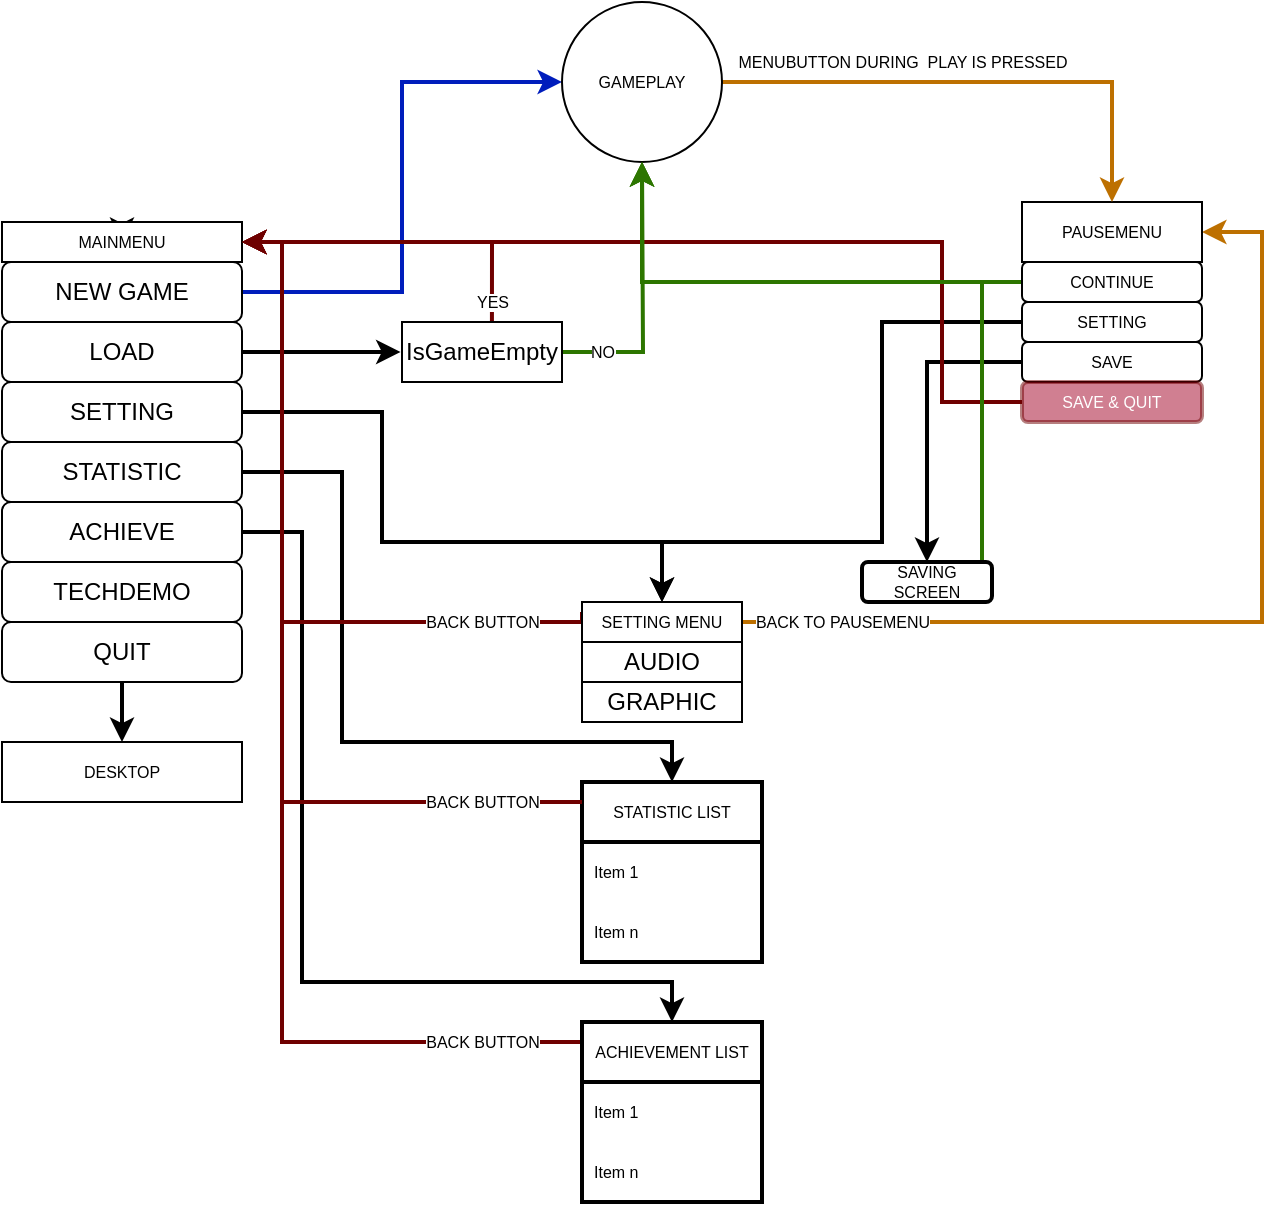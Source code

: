 <mxfile version="20.5.1" type="github">
  <diagram id="prtHgNgQTEPvFCAcTncT" name="Page-1">
    <mxGraphModel dx="652" dy="445" grid="1" gridSize="10" guides="1" tooltips="1" connect="1" arrows="1" fold="1" page="1" pageScale="1" pageWidth="827" pageHeight="1169" math="0" shadow="0">
      <root>
        <mxCell id="0" />
        <mxCell id="1" parent="0" />
        <mxCell id="apJZovQpeUdkxuOFmRe_-32" style="edgeStyle=orthogonalEdgeStyle;rounded=0;jumpSize=9;orthogonalLoop=1;jettySize=auto;html=1;entryX=0;entryY=0.5;entryDx=0;entryDy=0;strokeColor=#001DBC;strokeWidth=2;fontSize=8;fontColor=#000000;fillColor=#0050ef;" parent="1" source="apJZovQpeUdkxuOFmRe_-3" target="apJZovQpeUdkxuOFmRe_-30" edge="1">
          <mxGeometry relative="1" as="geometry" />
        </mxCell>
        <mxCell id="apJZovQpeUdkxuOFmRe_-3" value="NEW GAME" style="rounded=1;whiteSpace=wrap;html=1;" parent="1" vertex="1">
          <mxGeometry x="40" y="170" width="120" height="30" as="geometry" />
        </mxCell>
        <mxCell id="apJZovQpeUdkxuOFmRe_-48" style="edgeStyle=orthogonalEdgeStyle;rounded=0;jumpSize=9;orthogonalLoop=1;jettySize=auto;html=1;exitX=1;exitY=0.5;exitDx=0;exitDy=0;entryX=-0.008;entryY=0.166;entryDx=0;entryDy=0;entryPerimeter=0;strokeColor=default;strokeWidth=2;fontSize=8;fontColor=#000000;" parent="1" source="apJZovQpeUdkxuOFmRe_-4" edge="1">
          <mxGeometry relative="1" as="geometry">
            <mxPoint x="239.28" y="214.94" as="targetPoint" />
          </mxGeometry>
        </mxCell>
        <mxCell id="apJZovQpeUdkxuOFmRe_-4" value="LOAD" style="rounded=1;whiteSpace=wrap;html=1;" parent="1" vertex="1">
          <mxGeometry x="40" y="200" width="120" height="30" as="geometry" />
        </mxCell>
        <mxCell id="apJZovQpeUdkxuOFmRe_-18" style="edgeStyle=orthogonalEdgeStyle;rounded=0;orthogonalLoop=1;jettySize=auto;html=1;entryX=0.125;entryY=0.257;entryDx=0;entryDy=0;entryPerimeter=0;fontColor=#000000;" parent="1" source="apJZovQpeUdkxuOFmRe_-17" target="apJZovQpeUdkxuOFmRe_-16" edge="1">
          <mxGeometry relative="1" as="geometry" />
        </mxCell>
        <mxCell id="apJZovQpeUdkxuOFmRe_-42" style="edgeStyle=orthogonalEdgeStyle;rounded=0;jumpSize=9;orthogonalLoop=1;jettySize=auto;html=1;entryX=0.5;entryY=0;entryDx=0;entryDy=0;strokeColor=default;strokeWidth=2;fontSize=8;fontColor=#000000;" parent="1" source="apJZovQpeUdkxuOFmRe_-5" target="apJZovQpeUdkxuOFmRe_-21" edge="1">
          <mxGeometry relative="1" as="geometry">
            <Array as="points">
              <mxPoint x="230" y="245" />
              <mxPoint x="230" y="310" />
              <mxPoint x="370" y="310" />
            </Array>
          </mxGeometry>
        </mxCell>
        <mxCell id="apJZovQpeUdkxuOFmRe_-5" value="SETTING" style="rounded=1;whiteSpace=wrap;html=1;" parent="1" vertex="1">
          <mxGeometry x="40" y="230" width="120" height="30" as="geometry" />
        </mxCell>
        <mxCell id="apJZovQpeUdkxuOFmRe_-68" style="edgeStyle=orthogonalEdgeStyle;rounded=0;jumpSize=9;orthogonalLoop=1;jettySize=auto;html=1;exitX=1;exitY=0.5;exitDx=0;exitDy=0;entryX=0.5;entryY=0;entryDx=0;entryDy=0;strokeColor=default;strokeWidth=2;fontSize=8;fontColor=#000000;" parent="1" source="apJZovQpeUdkxuOFmRe_-6" target="apJZovQpeUdkxuOFmRe_-60" edge="1">
          <mxGeometry relative="1" as="geometry">
            <Array as="points">
              <mxPoint x="210" y="275" />
              <mxPoint x="210" y="410" />
              <mxPoint x="375" y="410" />
            </Array>
          </mxGeometry>
        </mxCell>
        <mxCell id="apJZovQpeUdkxuOFmRe_-6" value="STATISTIC" style="rounded=1;whiteSpace=wrap;html=1;" parent="1" vertex="1">
          <mxGeometry x="40" y="260" width="120" height="30" as="geometry" />
        </mxCell>
        <mxCell id="apJZovQpeUdkxuOFmRe_-79" style="edgeStyle=orthogonalEdgeStyle;rounded=0;jumpSize=9;orthogonalLoop=1;jettySize=auto;html=1;exitX=1;exitY=0.5;exitDx=0;exitDy=0;entryX=0.5;entryY=0;entryDx=0;entryDy=0;strokeColor=default;strokeWidth=2;fontSize=8;fontColor=#000000;" parent="1" source="apJZovQpeUdkxuOFmRe_-7" target="apJZovQpeUdkxuOFmRe_-74" edge="1">
          <mxGeometry relative="1" as="geometry">
            <Array as="points">
              <mxPoint x="190" y="305" />
              <mxPoint x="190" y="530" />
              <mxPoint x="375" y="530" />
            </Array>
          </mxGeometry>
        </mxCell>
        <mxCell id="apJZovQpeUdkxuOFmRe_-7" value="ACHIEVE" style="rounded=1;whiteSpace=wrap;html=1;" parent="1" vertex="1">
          <mxGeometry x="40" y="290" width="120" height="30" as="geometry" />
        </mxCell>
        <mxCell id="apJZovQpeUdkxuOFmRe_-26" style="edgeStyle=orthogonalEdgeStyle;rounded=0;jumpSize=9;orthogonalLoop=1;jettySize=auto;html=1;strokeColor=default;strokeWidth=2;fontSize=8;fontColor=#000000;entryX=0.5;entryY=0;entryDx=0;entryDy=0;" parent="1" source="apJZovQpeUdkxuOFmRe_-8" target="apJZovQpeUdkxuOFmRe_-27" edge="1">
          <mxGeometry relative="1" as="geometry">
            <mxPoint x="10" y="530" as="targetPoint" />
          </mxGeometry>
        </mxCell>
        <mxCell id="apJZovQpeUdkxuOFmRe_-8" value="QUIT" style="rounded=1;whiteSpace=wrap;html=1;" parent="1" vertex="1">
          <mxGeometry x="40" y="350" width="120" height="30" as="geometry" />
        </mxCell>
        <mxCell id="apJZovQpeUdkxuOFmRe_-49" value="YES" style="edgeStyle=orthogonalEdgeStyle;rounded=0;jumpSize=9;orthogonalLoop=1;jettySize=auto;html=1;entryX=1;entryY=0.5;entryDx=0;entryDy=0;strokeColor=#6F0000;strokeWidth=2;fontSize=8;fontColor=#000000;fillColor=#a20025;" parent="1" target="apJZovQpeUdkxuOFmRe_-24" edge="1">
          <mxGeometry x="-0.879" relative="1" as="geometry">
            <Array as="points">
              <mxPoint x="285" y="160" />
            </Array>
            <mxPoint as="offset" />
            <mxPoint x="284.966" y="200" as="sourcePoint" />
          </mxGeometry>
        </mxCell>
        <mxCell id="apJZovQpeUdkxuOFmRe_-16" value="AUDIO" style="rounded=0;whiteSpace=wrap;html=1;labelBackgroundColor=default;labelBorderColor=none;strokeColor=default;fontColor=#000000;gradientColor=none;" parent="1" vertex="1">
          <mxGeometry x="330" y="360" width="80" height="20" as="geometry" />
        </mxCell>
        <mxCell id="apJZovQpeUdkxuOFmRe_-17" value="GRAPHIC" style="rounded=0;whiteSpace=wrap;html=1;labelBackgroundColor=default;labelBorderColor=none;strokeColor=default;fontColor=#000000;gradientColor=none;" parent="1" vertex="1">
          <mxGeometry x="330" y="380" width="80" height="20" as="geometry" />
        </mxCell>
        <mxCell id="apJZovQpeUdkxuOFmRe_-22" value="BACK BUTTON" style="edgeStyle=orthogonalEdgeStyle;orthogonalLoop=1;jettySize=auto;html=1;exitX=0;exitY=0.25;exitDx=0;exitDy=0;entryX=1;entryY=0.5;entryDx=0;entryDy=0;fontSize=8;fontColor=#000000;rounded=0;strokeWidth=2;fillColor=#a20025;strokeColor=#6F0000;" parent="1" source="apJZovQpeUdkxuOFmRe_-21" target="apJZovQpeUdkxuOFmRe_-24" edge="1">
          <mxGeometry x="-0.699" relative="1" as="geometry">
            <Array as="points">
              <mxPoint x="330" y="350" />
              <mxPoint x="180" y="350" />
              <mxPoint x="180" y="160" />
            </Array>
            <mxPoint as="offset" />
          </mxGeometry>
        </mxCell>
        <mxCell id="apJZovQpeUdkxuOFmRe_-86" value="BACK TO PAUSEMENU" style="edgeStyle=orthogonalEdgeStyle;rounded=0;jumpSize=9;orthogonalLoop=1;jettySize=auto;html=1;entryX=1;entryY=0.5;entryDx=0;entryDy=0;strokeColor=#BD7000;strokeWidth=2;fontSize=8;fontColor=#000000;fillColor=#f0a30a;" parent="1" source="apJZovQpeUdkxuOFmRe_-21" target="apJZovQpeUdkxuOFmRe_-28" edge="1">
          <mxGeometry x="-0.794" relative="1" as="geometry">
            <Array as="points">
              <mxPoint x="670" y="350" />
              <mxPoint x="670" y="155" />
            </Array>
            <mxPoint as="offset" />
          </mxGeometry>
        </mxCell>
        <mxCell id="apJZovQpeUdkxuOFmRe_-21" value="&lt;p style=&quot;line-height: 1.2; font-size: 8px;&quot;&gt;SETTING MENU&lt;/p&gt;" style="rounded=0;whiteSpace=wrap;html=1;labelBackgroundColor=none;labelBorderColor=none;strokeColor=default;fontColor=#000000;gradientColor=none;spacing=0;" parent="1" vertex="1">
          <mxGeometry x="330" y="340" width="80" height="20" as="geometry" />
        </mxCell>
        <mxCell id="apJZovQpeUdkxuOFmRe_-54" style="edgeStyle=orthogonalEdgeStyle;rounded=0;jumpSize=9;orthogonalLoop=1;jettySize=auto;html=1;exitX=0.5;exitY=0;exitDx=0;exitDy=0;strokeColor=default;strokeWidth=2;fontSize=8;fontColor=#000000;" parent="1" source="apJZovQpeUdkxuOFmRe_-24" edge="1">
          <mxGeometry relative="1" as="geometry">
            <mxPoint x="100" y="160" as="targetPoint" />
          </mxGeometry>
        </mxCell>
        <mxCell id="apJZovQpeUdkxuOFmRe_-24" value="MAINMENU" style="rounded=0;whiteSpace=wrap;html=1;labelBackgroundColor=none;labelBorderColor=none;strokeColor=default;fontSize=8;fontColor=#000000;gradientColor=none;" parent="1" vertex="1">
          <mxGeometry x="40" y="150" width="120" height="20" as="geometry" />
        </mxCell>
        <mxCell id="apJZovQpeUdkxuOFmRe_-27" value="DESKTOP" style="rounded=0;whiteSpace=wrap;html=1;labelBackgroundColor=none;labelBorderColor=none;strokeColor=default;fontSize=8;fontColor=#000000;gradientColor=none;" parent="1" vertex="1">
          <mxGeometry x="40" y="410" width="120" height="30" as="geometry" />
        </mxCell>
        <mxCell id="apJZovQpeUdkxuOFmRe_-28" value="PAUSEMENU" style="rounded=0;whiteSpace=wrap;html=1;labelBackgroundColor=none;labelBorderColor=none;strokeColor=default;fontSize=8;fontColor=#000000;gradientColor=none;" parent="1" vertex="1">
          <mxGeometry x="550" y="140" width="90" height="30" as="geometry" />
        </mxCell>
        <mxCell id="apJZovQpeUdkxuOFmRe_-33" value="MENUBUTTON DURING&amp;nbsp; PLAY IS PRESSED" style="edgeStyle=orthogonalEdgeStyle;rounded=0;jumpSize=9;orthogonalLoop=1;jettySize=auto;html=1;exitX=1;exitY=0.5;exitDx=0;exitDy=0;entryX=0.5;entryY=0;entryDx=0;entryDy=0;strokeColor=#BD7000;strokeWidth=2;fontSize=8;fontColor=#000000;fillColor=#f0a30a;" parent="1" source="apJZovQpeUdkxuOFmRe_-30" target="apJZovQpeUdkxuOFmRe_-28" edge="1">
          <mxGeometry x="-0.294" y="10" relative="1" as="geometry">
            <mxPoint as="offset" />
          </mxGeometry>
        </mxCell>
        <mxCell id="apJZovQpeUdkxuOFmRe_-30" value="GAMEPLAY" style="ellipse;whiteSpace=wrap;html=1;aspect=fixed;labelBackgroundColor=none;labelBorderColor=none;strokeColor=default;fontSize=8;fontColor=#000000;gradientColor=none;" parent="1" vertex="1">
          <mxGeometry x="320" y="40" width="80" height="80" as="geometry" />
        </mxCell>
        <mxCell id="apJZovQpeUdkxuOFmRe_-44" style="edgeStyle=orthogonalEdgeStyle;rounded=0;jumpSize=9;orthogonalLoop=1;jettySize=auto;html=1;exitX=0;exitY=0.5;exitDx=0;exitDy=0;strokeColor=#2D7600;strokeWidth=2;fontSize=8;fontColor=#000000;fillColor=#60a917;" parent="1" source="apJZovQpeUdkxuOFmRe_-34" target="apJZovQpeUdkxuOFmRe_-30" edge="1">
          <mxGeometry relative="1" as="geometry" />
        </mxCell>
        <mxCell id="apJZovQpeUdkxuOFmRe_-34" value="CONTINUE" style="rounded=1;whiteSpace=wrap;html=1;labelBackgroundColor=none;labelBorderColor=none;strokeColor=default;fontSize=8;fontColor=#000000;gradientColor=none;" parent="1" vertex="1">
          <mxGeometry x="550" y="170" width="90" height="20" as="geometry" />
        </mxCell>
        <mxCell id="apJZovQpeUdkxuOFmRe_-43" style="edgeStyle=orthogonalEdgeStyle;rounded=0;jumpSize=9;orthogonalLoop=1;jettySize=auto;html=1;exitX=0;exitY=0.5;exitDx=0;exitDy=0;entryX=0.5;entryY=0;entryDx=0;entryDy=0;strokeColor=default;strokeWidth=2;fontSize=8;fontColor=#000000;" parent="1" source="apJZovQpeUdkxuOFmRe_-35" target="apJZovQpeUdkxuOFmRe_-21" edge="1">
          <mxGeometry relative="1" as="geometry">
            <Array as="points">
              <mxPoint x="480" y="200" />
              <mxPoint x="480" y="310" />
              <mxPoint x="370" y="310" />
            </Array>
          </mxGeometry>
        </mxCell>
        <mxCell id="apJZovQpeUdkxuOFmRe_-35" value="SETTING" style="rounded=1;whiteSpace=wrap;html=1;labelBackgroundColor=none;labelBorderColor=none;strokeColor=default;fontSize=8;fontColor=#000000;gradientColor=none;" parent="1" vertex="1">
          <mxGeometry x="550" y="190" width="90" height="20" as="geometry" />
        </mxCell>
        <mxCell id="apJZovQpeUdkxuOFmRe_-46" style="edgeStyle=orthogonalEdgeStyle;rounded=0;jumpSize=9;orthogonalLoop=1;jettySize=auto;html=1;strokeColor=default;strokeWidth=2;fontSize=8;fontColor=#000000;" parent="1" source="apJZovQpeUdkxuOFmRe_-36" target="apJZovQpeUdkxuOFmRe_-45" edge="1">
          <mxGeometry relative="1" as="geometry" />
        </mxCell>
        <mxCell id="apJZovQpeUdkxuOFmRe_-36" value="SAVE" style="rounded=1;whiteSpace=wrap;html=1;labelBackgroundColor=none;labelBorderColor=none;strokeColor=default;fontSize=8;fontColor=#000000;gradientColor=none;" parent="1" vertex="1">
          <mxGeometry x="550" y="210" width="90" height="20" as="geometry" />
        </mxCell>
        <mxCell id="apJZovQpeUdkxuOFmRe_-38" style="edgeStyle=orthogonalEdgeStyle;rounded=0;jumpSize=9;orthogonalLoop=1;jettySize=auto;html=1;entryX=1;entryY=0.5;entryDx=0;entryDy=0;strokeColor=#6F0000;strokeWidth=2;fontSize=8;fontColor=#000000;fillColor=#a20025;exitX=0;exitY=0.5;exitDx=0;exitDy=0;" parent="1" source="apJZovQpeUdkxuOFmRe_-37" target="apJZovQpeUdkxuOFmRe_-24" edge="1">
          <mxGeometry relative="1" as="geometry">
            <Array as="points">
              <mxPoint x="510" y="240" />
              <mxPoint x="510" y="160" />
            </Array>
          </mxGeometry>
        </mxCell>
        <mxCell id="apJZovQpeUdkxuOFmRe_-37" value="SAVE &amp;amp; QUIT" style="rounded=1;whiteSpace=wrap;html=1;labelBackgroundColor=none;labelBorderColor=none;strokeColor=#6F0000;fontSize=8;fontColor=#ffffff;fillColor=#a20025;opacity=50;strokeWidth=2;" parent="1" vertex="1">
          <mxGeometry x="550" y="230" width="90" height="20" as="geometry" />
        </mxCell>
        <mxCell id="apJZovQpeUdkxuOFmRe_-57" style="edgeStyle=orthogonalEdgeStyle;rounded=0;jumpSize=9;orthogonalLoop=1;jettySize=auto;html=1;entryX=0.5;entryY=1;entryDx=0;entryDy=0;strokeColor=#2D7600;strokeWidth=2;fontSize=8;fontColor=#000000;fillColor=#60a917;" parent="1" source="apJZovQpeUdkxuOFmRe_-45" target="apJZovQpeUdkxuOFmRe_-30" edge="1">
          <mxGeometry relative="1" as="geometry">
            <Array as="points">
              <mxPoint x="530" y="180" />
              <mxPoint x="360" y="180" />
            </Array>
          </mxGeometry>
        </mxCell>
        <mxCell id="apJZovQpeUdkxuOFmRe_-45" value="SAVING SCREEN" style="rounded=1;whiteSpace=wrap;html=1;labelBackgroundColor=none;labelBorderColor=none;strokeColor=default;fontSize=8;fontColor=#000000;gradientColor=none;strokeWidth=2;" parent="1" vertex="1">
          <mxGeometry x="470" y="320" width="65" height="20" as="geometry" />
        </mxCell>
        <mxCell id="apJZovQpeUdkxuOFmRe_-60" value="STATISTIC LIST" style="swimlane;fontStyle=0;childLayout=stackLayout;horizontal=1;startSize=30;horizontalStack=0;resizeParent=1;resizeParentMax=0;resizeLast=0;collapsible=1;marginBottom=0;labelBackgroundColor=none;labelBorderColor=none;strokeColor=default;strokeWidth=2;fontSize=8;fontColor=#000000;gradientColor=none;html=0;" parent="1" vertex="1">
          <mxGeometry x="330" y="430" width="90" height="90" as="geometry" />
        </mxCell>
        <mxCell id="apJZovQpeUdkxuOFmRe_-61" value="Item 1" style="text;strokeColor=none;fillColor=none;align=left;verticalAlign=middle;spacingLeft=4;spacingRight=4;overflow=hidden;points=[[0,0.5],[1,0.5]];portConstraint=eastwest;rotatable=0;labelBackgroundColor=none;labelBorderColor=none;strokeWidth=2;fontSize=8;fontColor=#000000;html=0;" parent="apJZovQpeUdkxuOFmRe_-60" vertex="1">
          <mxGeometry y="30" width="90" height="30" as="geometry" />
        </mxCell>
        <mxCell id="apJZovQpeUdkxuOFmRe_-65" value="Item n" style="text;strokeColor=none;fillColor=none;align=left;verticalAlign=middle;spacingLeft=4;spacingRight=4;overflow=hidden;points=[[0,0.5],[1,0.5]];portConstraint=eastwest;rotatable=0;labelBackgroundColor=none;labelBorderColor=none;strokeWidth=2;fontSize=8;fontColor=#000000;html=0;" parent="apJZovQpeUdkxuOFmRe_-60" vertex="1">
          <mxGeometry y="60" width="90" height="30" as="geometry" />
        </mxCell>
        <mxCell id="apJZovQpeUdkxuOFmRe_-67" value="BACK BUTTON" style="edgeStyle=orthogonalEdgeStyle;rounded=0;jumpSize=9;orthogonalLoop=1;jettySize=auto;html=1;strokeColor=#6F0000;strokeWidth=2;fontSize=8;fontColor=#000000;fillColor=#a20025;" parent="1" target="apJZovQpeUdkxuOFmRe_-24" edge="1">
          <mxGeometry x="-0.778" relative="1" as="geometry">
            <mxPoint x="330" y="440" as="sourcePoint" />
            <Array as="points">
              <mxPoint x="180" y="440" />
              <mxPoint x="180" y="160" />
            </Array>
            <mxPoint as="offset" />
          </mxGeometry>
        </mxCell>
        <mxCell id="apJZovQpeUdkxuOFmRe_-80" value="BACK BUTTON" style="edgeStyle=orthogonalEdgeStyle;rounded=0;jumpSize=9;orthogonalLoop=1;jettySize=auto;html=1;entryX=1;entryY=0.5;entryDx=0;entryDy=0;strokeColor=#6F0000;strokeWidth=2;fontSize=8;fontColor=#000000;fillColor=#a20025;" parent="1" source="apJZovQpeUdkxuOFmRe_-74" target="apJZovQpeUdkxuOFmRe_-24" edge="1">
          <mxGeometry x="-0.825" relative="1" as="geometry">
            <Array as="points">
              <mxPoint x="180" y="560" />
              <mxPoint x="180" y="160" />
            </Array>
            <mxPoint as="offset" />
          </mxGeometry>
        </mxCell>
        <mxCell id="apJZovQpeUdkxuOFmRe_-74" value="ACHIEVEMENT LIST" style="swimlane;fontStyle=0;childLayout=stackLayout;horizontal=1;startSize=30;horizontalStack=0;resizeParent=1;resizeParentMax=0;resizeLast=0;collapsible=1;marginBottom=0;labelBackgroundColor=none;labelBorderColor=none;strokeColor=default;strokeWidth=2;fontSize=8;fontColor=#000000;gradientColor=none;html=0;" parent="1" vertex="1">
          <mxGeometry x="330" y="550" width="90" height="90" as="geometry" />
        </mxCell>
        <mxCell id="apJZovQpeUdkxuOFmRe_-75" value="Item 1" style="text;strokeColor=none;fillColor=none;align=left;verticalAlign=middle;spacingLeft=4;spacingRight=4;overflow=hidden;points=[[0,0.5],[1,0.5]];portConstraint=eastwest;rotatable=0;labelBackgroundColor=none;labelBorderColor=none;strokeWidth=2;fontSize=8;fontColor=#000000;html=0;" parent="apJZovQpeUdkxuOFmRe_-74" vertex="1">
          <mxGeometry y="30" width="90" height="30" as="geometry" />
        </mxCell>
        <mxCell id="apJZovQpeUdkxuOFmRe_-76" value="Item n" style="text;strokeColor=none;fillColor=none;align=left;verticalAlign=middle;spacingLeft=4;spacingRight=4;overflow=hidden;points=[[0,0.5],[1,0.5]];portConstraint=eastwest;rotatable=0;labelBackgroundColor=none;labelBorderColor=none;strokeWidth=2;fontSize=8;fontColor=#000000;html=0;" parent="apJZovQpeUdkxuOFmRe_-74" vertex="1">
          <mxGeometry y="60" width="90" height="30" as="geometry" />
        </mxCell>
        <mxCell id="apJZovQpeUdkxuOFmRe_-84" value="NO" style="edgeStyle=orthogonalEdgeStyle;rounded=0;jumpSize=9;orthogonalLoop=1;jettySize=auto;html=1;exitX=1;exitY=0.5;exitDx=0;exitDy=0;strokeColor=#2D7600;strokeWidth=2;fontSize=8;fontColor=#000000;fillColor=#60a917;" parent="1" source="nNzxVPgjAiFxobk9hV-a-1" edge="1">
          <mxGeometry x="-0.704" relative="1" as="geometry">
            <mxPoint x="360" y="120" as="targetPoint" />
            <mxPoint x="330.0" y="280" as="sourcePoint" />
            <mxPoint as="offset" />
          </mxGeometry>
        </mxCell>
        <mxCell id="apJZovQpeUdkxuOFmRe_-93" value="TECHDEMO" style="rounded=1;whiteSpace=wrap;html=1;" parent="1" vertex="1">
          <mxGeometry x="40" y="320" width="120" height="30" as="geometry" />
        </mxCell>
        <mxCell id="nNzxVPgjAiFxobk9hV-a-1" value="IsGameEmpty" style="rounded=0;whiteSpace=wrap;html=1;" vertex="1" parent="1">
          <mxGeometry x="240" y="200" width="80" height="30" as="geometry" />
        </mxCell>
      </root>
    </mxGraphModel>
  </diagram>
</mxfile>
